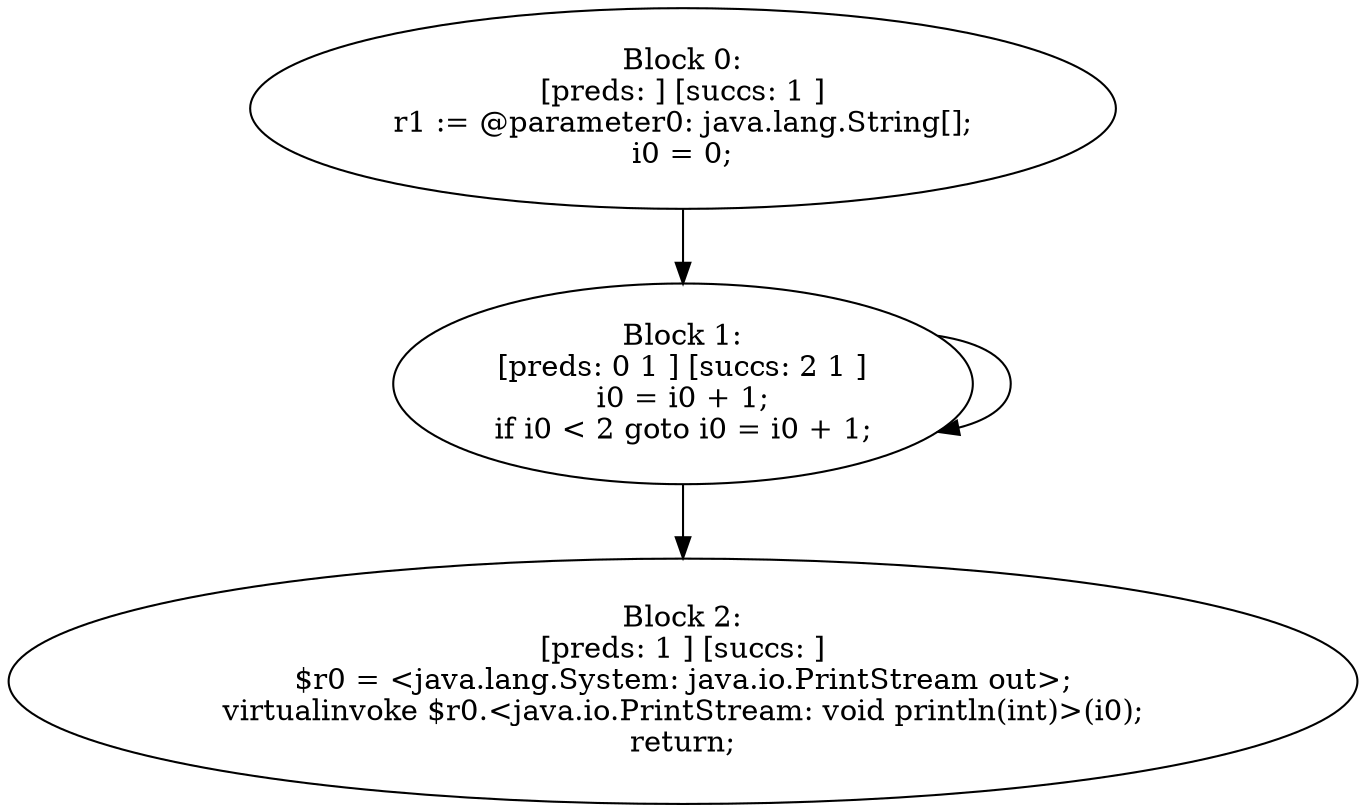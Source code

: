 digraph "unitGraph" {
    "Block 0:
[preds: ] [succs: 1 ]
r1 := @parameter0: java.lang.String[];
i0 = 0;
"
    "Block 1:
[preds: 0 1 ] [succs: 2 1 ]
i0 = i0 + 1;
if i0 < 2 goto i0 = i0 + 1;
"
    "Block 2:
[preds: 1 ] [succs: ]
$r0 = <java.lang.System: java.io.PrintStream out>;
virtualinvoke $r0.<java.io.PrintStream: void println(int)>(i0);
return;
"
    "Block 0:
[preds: ] [succs: 1 ]
r1 := @parameter0: java.lang.String[];
i0 = 0;
"->"Block 1:
[preds: 0 1 ] [succs: 2 1 ]
i0 = i0 + 1;
if i0 < 2 goto i0 = i0 + 1;
";
    "Block 1:
[preds: 0 1 ] [succs: 2 1 ]
i0 = i0 + 1;
if i0 < 2 goto i0 = i0 + 1;
"->"Block 2:
[preds: 1 ] [succs: ]
$r0 = <java.lang.System: java.io.PrintStream out>;
virtualinvoke $r0.<java.io.PrintStream: void println(int)>(i0);
return;
";
    "Block 1:
[preds: 0 1 ] [succs: 2 1 ]
i0 = i0 + 1;
if i0 < 2 goto i0 = i0 + 1;
"->"Block 1:
[preds: 0 1 ] [succs: 2 1 ]
i0 = i0 + 1;
if i0 < 2 goto i0 = i0 + 1;
";
}
